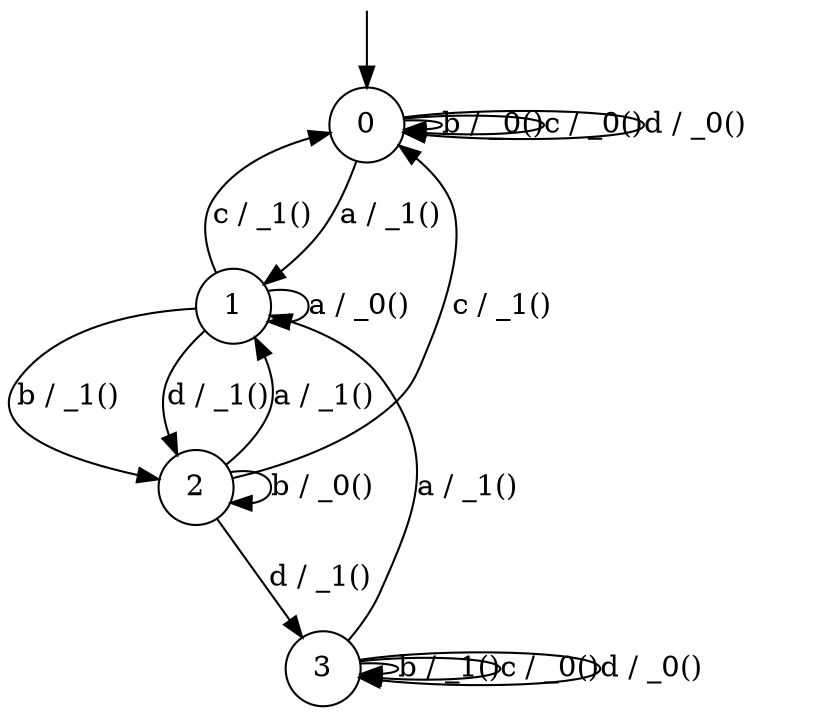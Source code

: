 digraph g {

	s0 [shape="circle" label="0"];
	s1 [shape="circle" label="1"];
	s2 [shape="circle" label="2"];
	s3 [shape="circle" label="3"];
	s0 -> s1 [label="a / _1()"];
	s0 -> s0 [label="b / _0()"];
	s0 -> s0 [label="c / _0()"];
	s0 -> s0 [label="d / _0()"];
	s1 -> s1 [label="a / _0()"];
	s1 -> s2 [label="b / _1()"];
	s1 -> s0 [label="c / _1()"];
	s1 -> s2 [label="d / _1()"];
	s2 -> s1 [label="a / _1()"];
	s2 -> s2 [label="b / _0()"];
	s2 -> s0 [label="c / _1()"];
	s2 -> s3 [label="d / _1()"];
	s3 -> s1 [label="a / _1()"];
	s3 -> s3 [label="b / _1()"];
	s3 -> s3 [label="c / _0()"];
	s3 -> s3 [label="d / _0()"];

__start0 [label="" shape="none" width="0" height="0"];
__start0 -> s0;

}
